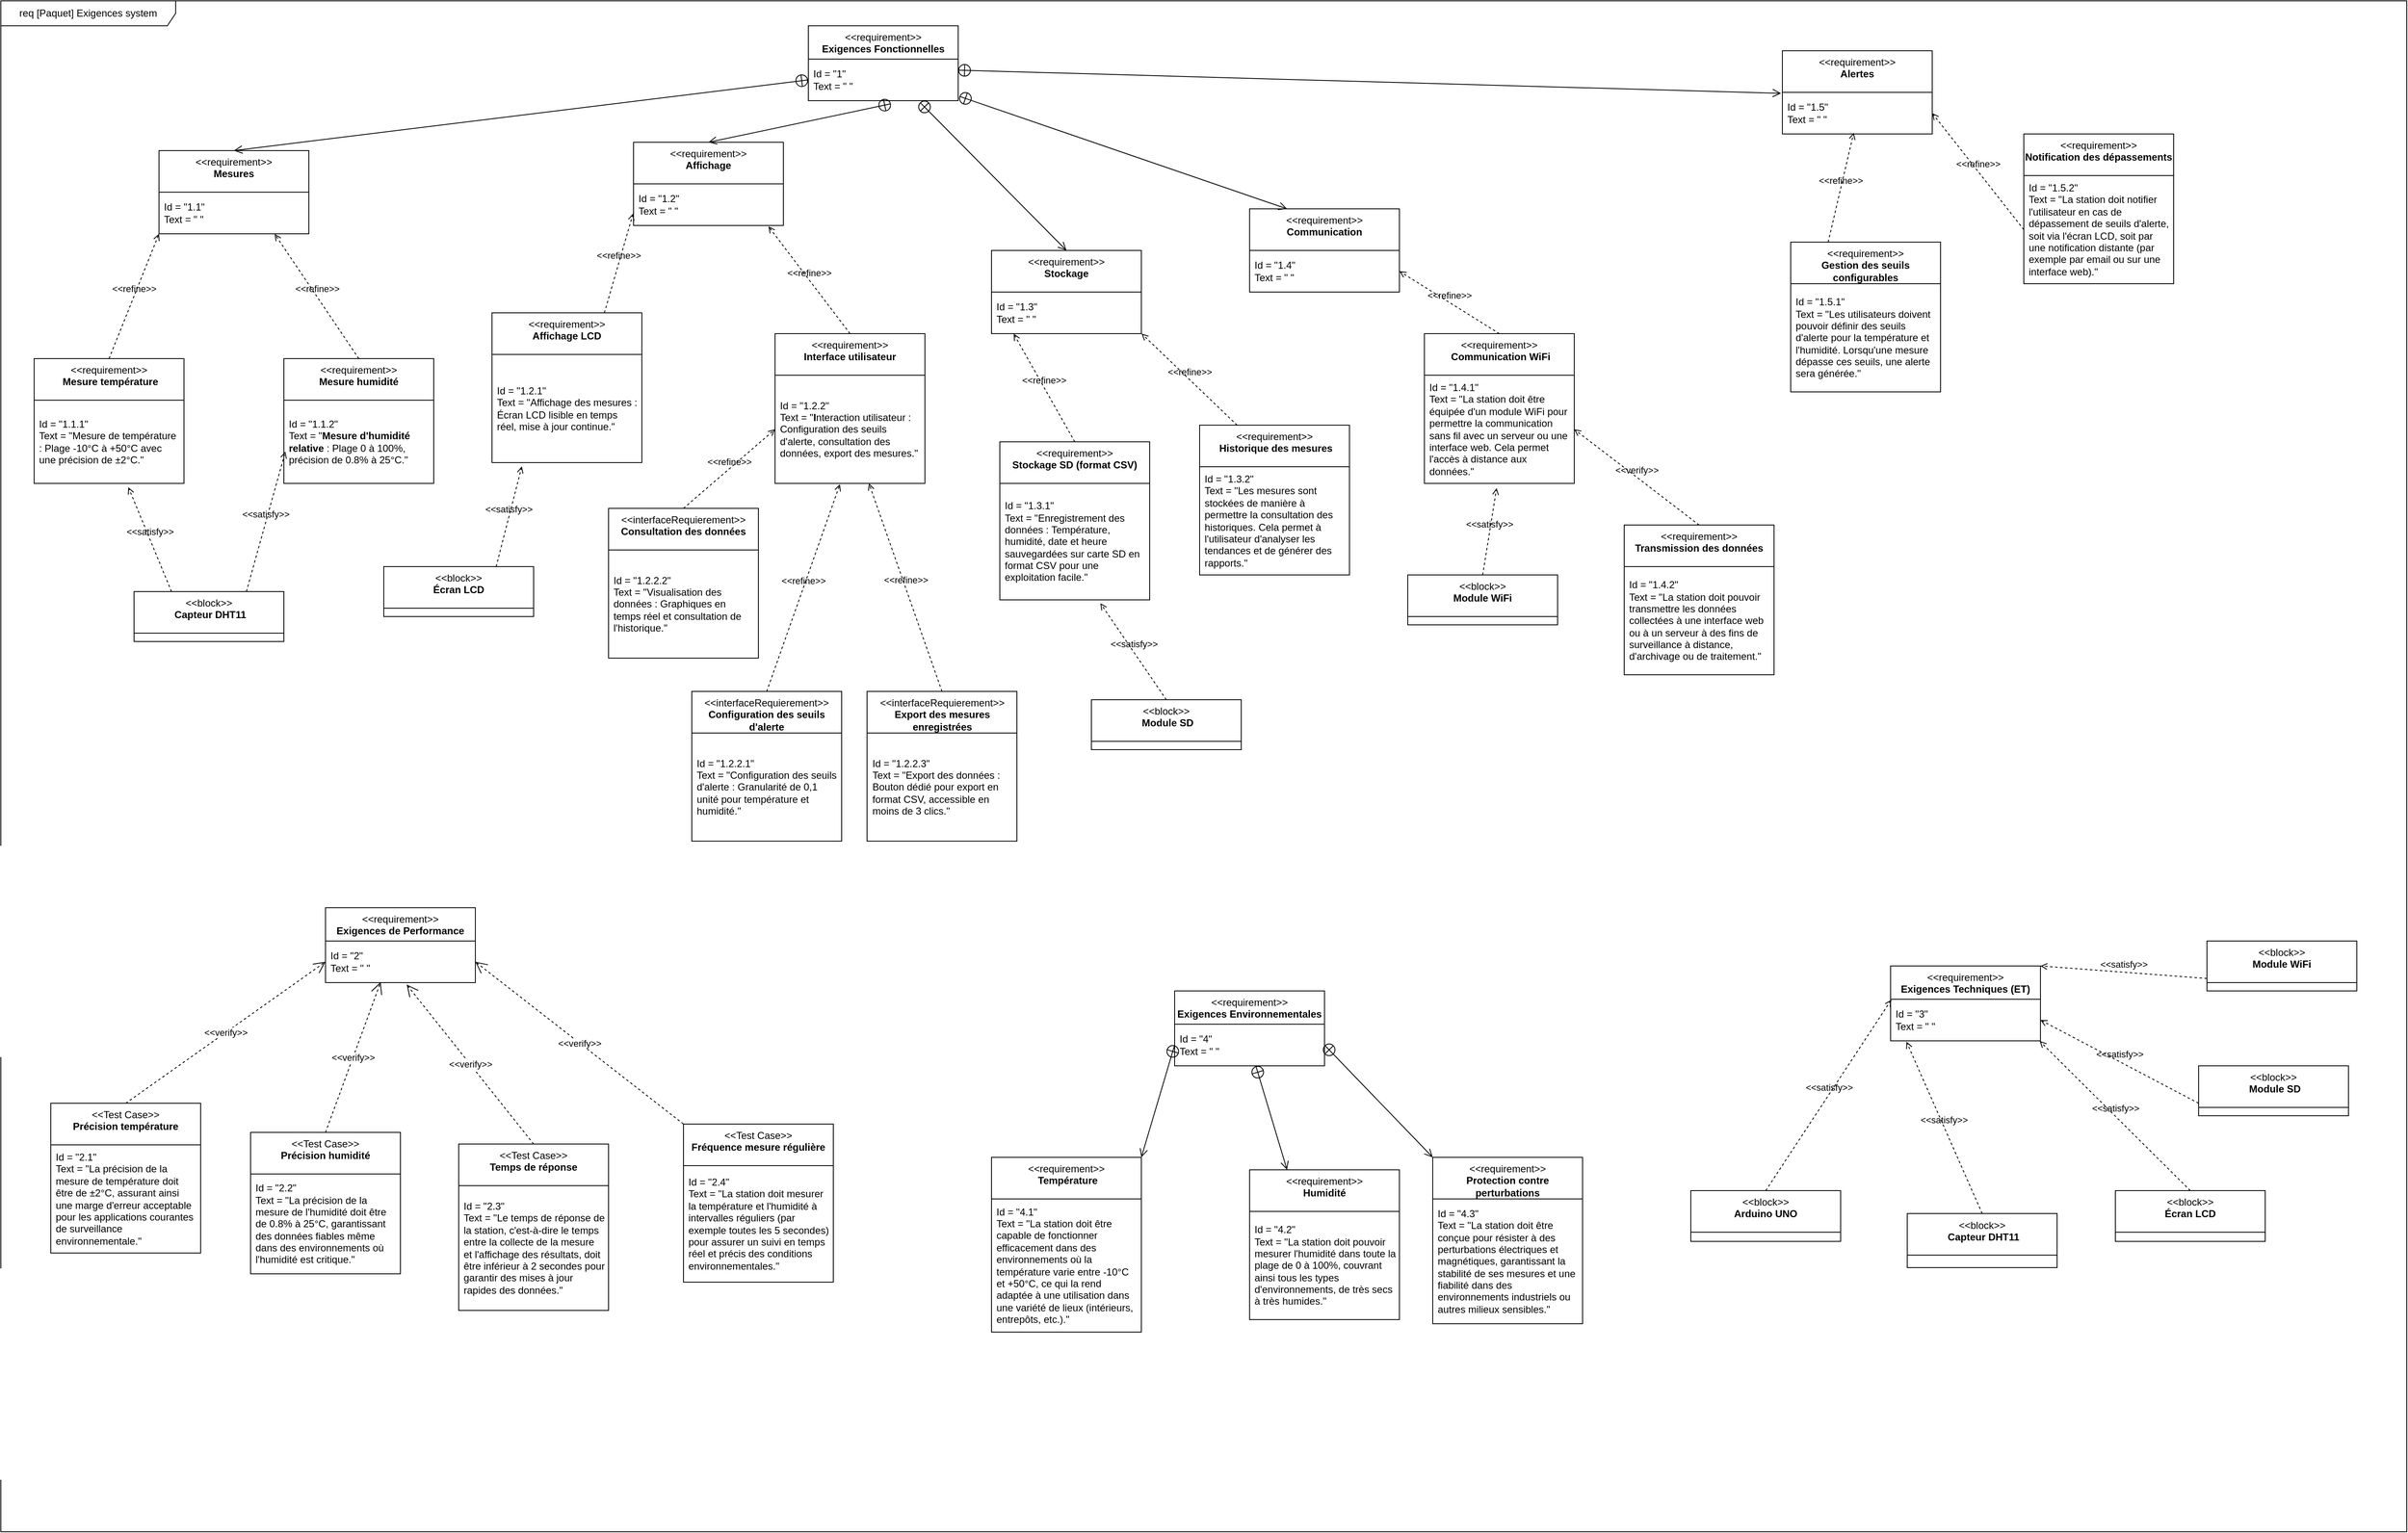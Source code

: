 <mxfile version="21.7.5" type="device">
  <diagram name="Page-1" id="mT3KLonHiAo77rmEHefQ">
    <mxGraphModel dx="3720" dy="1853" grid="1" gridSize="10" guides="1" tooltips="1" connect="1" arrows="1" fold="1" page="1" pageScale="1" pageWidth="827" pageHeight="1169" math="0" shadow="0">
      <root>
        <mxCell id="0" />
        <mxCell id="1" parent="0" />
        <mxCell id="RDQSzWo8FJggzqwJXyAk-1" value="req [Paquet] Exigences system" style="shape=umlFrame;whiteSpace=wrap;html=1;pointerEvents=0;recursiveResize=0;container=1;collapsible=0;width=210;height=30;" parent="1" vertex="1">
          <mxGeometry x="20" y="30" width="2890" height="1840" as="geometry" />
        </mxCell>
        <mxCell id="RDQSzWo8FJggzqwJXyAk-2" value="&amp;lt;&amp;lt;requirement&amp;gt;&amp;gt;&lt;br&gt;&lt;b&gt;Exigences Fonctionnelles&lt;/b&gt;" style="swimlane;fontStyle=0;align=center;verticalAlign=top;childLayout=stackLayout;horizontal=1;startSize=40;horizontalStack=0;resizeParent=1;resizeParentMax=0;resizeLast=0;collapsible=0;marginBottom=0;html=1;whiteSpace=wrap;" parent="RDQSzWo8FJggzqwJXyAk-1" vertex="1">
          <mxGeometry x="970" y="30" width="180" height="90" as="geometry" />
        </mxCell>
        <mxCell id="RDQSzWo8FJggzqwJXyAk-3" value="Id = &quot;1&quot;&lt;br&gt;Text = &quot; &quot;" style="text;html=1;strokeColor=none;fillColor=none;align=left;verticalAlign=middle;spacingLeft=4;spacingRight=4;overflow=hidden;rotatable=0;points=[[0,0.5],[1,0.5]];portConstraint=eastwest;whiteSpace=wrap;" parent="RDQSzWo8FJggzqwJXyAk-2" vertex="1">
          <mxGeometry y="40" width="180" height="50" as="geometry" />
        </mxCell>
        <mxCell id="RDQSzWo8FJggzqwJXyAk-4" value="&amp;lt;&amp;lt;requirement&amp;gt;&amp;gt;&lt;br&gt;&lt;strong&gt;&amp;nbsp;Mesure température&lt;/strong&gt;" style="swimlane;fontStyle=0;align=center;verticalAlign=top;childLayout=stackLayout;horizontal=1;startSize=50;horizontalStack=0;resizeParent=1;resizeParentMax=0;resizeLast=0;collapsible=0;marginBottom=0;html=1;whiteSpace=wrap;" parent="RDQSzWo8FJggzqwJXyAk-1" vertex="1">
          <mxGeometry x="40" y="430" width="180" height="150" as="geometry" />
        </mxCell>
        <mxCell id="RDQSzWo8FJggzqwJXyAk-5" value="Id = &quot;1.1.1&quot;&lt;br&gt;Text = &quot;Mesure de température : Plage -10°C à +50°C avec une précision de ±2°C.&quot;" style="text;html=1;strokeColor=none;fillColor=none;align=left;verticalAlign=middle;spacingLeft=4;spacingRight=4;overflow=hidden;rotatable=0;points=[[0,0.5],[1,0.5]];portConstraint=eastwest;whiteSpace=wrap;" parent="RDQSzWo8FJggzqwJXyAk-4" vertex="1">
          <mxGeometry y="50" width="180" height="100" as="geometry" />
        </mxCell>
        <mxCell id="RDQSzWo8FJggzqwJXyAk-12" value="&amp;lt;&amp;lt;requirement&amp;gt;&amp;gt;&lt;br&gt;&lt;b&gt;Mesure humidité&lt;/b&gt;" style="swimlane;fontStyle=0;align=center;verticalAlign=top;childLayout=stackLayout;horizontal=1;startSize=50;horizontalStack=0;resizeParent=1;resizeParentMax=0;resizeLast=0;collapsible=0;marginBottom=0;html=1;whiteSpace=wrap;" parent="RDQSzWo8FJggzqwJXyAk-1" vertex="1">
          <mxGeometry x="340" y="430" width="180" height="150" as="geometry" />
        </mxCell>
        <mxCell id="RDQSzWo8FJggzqwJXyAk-13" value="Id = &quot;1.1.2&quot;&lt;br&gt;Text = &quot;&lt;strong&gt;Mesure d&#39;humidité relative&lt;/strong&gt; : Plage 0 à 100%, précision de 0.8% à 25°C.&quot;" style="text;html=1;strokeColor=none;fillColor=none;align=left;verticalAlign=middle;spacingLeft=4;spacingRight=4;overflow=hidden;rotatable=0;points=[[0,0.5],[1,0.5]];portConstraint=eastwest;whiteSpace=wrap;" parent="RDQSzWo8FJggzqwJXyAk-12" vertex="1">
          <mxGeometry y="50" width="180" height="100" as="geometry" />
        </mxCell>
        <mxCell id="RDQSzWo8FJggzqwJXyAk-16" value="&amp;lt;&amp;lt;requirement&amp;gt;&amp;gt;&lt;br&gt;&lt;b&gt;Interface utilisateur&lt;/b&gt;" style="swimlane;fontStyle=0;align=center;verticalAlign=top;childLayout=stackLayout;horizontal=1;startSize=50;horizontalStack=0;resizeParent=1;resizeParentMax=0;resizeLast=0;collapsible=0;marginBottom=0;html=1;whiteSpace=wrap;" parent="RDQSzWo8FJggzqwJXyAk-1" vertex="1">
          <mxGeometry x="930" y="400" width="180" height="180" as="geometry" />
        </mxCell>
        <mxCell id="RDQSzWo8FJggzqwJXyAk-17" value="Id = &quot;1.2.2&quot;&lt;br&gt;Text = &quot;&lt;b&gt;I&lt;/b&gt;nteraction utilisateur : Configuration des seuils d&#39;alerte, consultation des données, export des mesures.&quot;" style="text;html=1;strokeColor=none;fillColor=none;align=left;verticalAlign=middle;spacingLeft=4;spacingRight=4;overflow=hidden;rotatable=0;points=[[0,0.5],[1,0.5]];portConstraint=eastwest;whiteSpace=wrap;" parent="RDQSzWo8FJggzqwJXyAk-16" vertex="1">
          <mxGeometry y="50" width="180" height="130" as="geometry" />
        </mxCell>
        <mxCell id="RDQSzWo8FJggzqwJXyAk-20" value="&amp;lt;&amp;lt;requirement&amp;gt;&amp;gt;&lt;br&gt;&lt;strong&gt;Mesures&lt;/strong&gt;" style="swimlane;fontStyle=0;align=center;verticalAlign=top;childLayout=stackLayout;horizontal=1;startSize=50;horizontalStack=0;resizeParent=1;resizeParentMax=0;resizeLast=0;collapsible=0;marginBottom=0;html=1;whiteSpace=wrap;" parent="RDQSzWo8FJggzqwJXyAk-1" vertex="1">
          <mxGeometry x="190" y="180" width="180" height="100" as="geometry" />
        </mxCell>
        <mxCell id="RDQSzWo8FJggzqwJXyAk-21" value="Id = &quot;1.1&quot;&lt;br&gt;Text = &quot; &quot;" style="text;html=1;strokeColor=none;fillColor=none;align=left;verticalAlign=middle;spacingLeft=4;spacingRight=4;overflow=hidden;rotatable=0;points=[[0,0.5],[1,0.5]];portConstraint=eastwest;whiteSpace=wrap;" parent="RDQSzWo8FJggzqwJXyAk-20" vertex="1">
          <mxGeometry y="50" width="180" height="50" as="geometry" />
        </mxCell>
        <mxCell id="RDQSzWo8FJggzqwJXyAk-22" value="" style="endArrow=open;startArrow=circlePlus;endFill=0;startFill=0;endSize=8;html=1;rounded=0;exitX=0;exitY=0.5;exitDx=0;exitDy=0;entryX=0.5;entryY=0;entryDx=0;entryDy=0;" parent="RDQSzWo8FJggzqwJXyAk-1" source="RDQSzWo8FJggzqwJXyAk-3" target="RDQSzWo8FJggzqwJXyAk-20" edge="1">
          <mxGeometry width="160" relative="1" as="geometry">
            <mxPoint x="570" y="380" as="sourcePoint" />
            <mxPoint x="730" y="380" as="targetPoint" />
          </mxGeometry>
        </mxCell>
        <mxCell id="RDQSzWo8FJggzqwJXyAk-25" value="&amp;lt;&amp;lt;requirement&amp;gt;&amp;gt;&lt;br&gt;&lt;strong&gt;Affichage&lt;/strong&gt;" style="swimlane;fontStyle=0;align=center;verticalAlign=top;childLayout=stackLayout;horizontal=1;startSize=50;horizontalStack=0;resizeParent=1;resizeParentMax=0;resizeLast=0;collapsible=0;marginBottom=0;html=1;whiteSpace=wrap;" parent="RDQSzWo8FJggzqwJXyAk-1" vertex="1">
          <mxGeometry x="760" y="170" width="180" height="100" as="geometry" />
        </mxCell>
        <mxCell id="RDQSzWo8FJggzqwJXyAk-26" value="Id = &quot;1.2&quot;&lt;br&gt;Text = &quot; &quot;&amp;nbsp;" style="text;html=1;strokeColor=none;fillColor=none;align=left;verticalAlign=middle;spacingLeft=4;spacingRight=4;overflow=hidden;rotatable=0;points=[[0,0.5],[1,0.5]];portConstraint=eastwest;whiteSpace=wrap;" parent="RDQSzWo8FJggzqwJXyAk-25" vertex="1">
          <mxGeometry y="50" width="180" height="50" as="geometry" />
        </mxCell>
        <mxCell id="RDQSzWo8FJggzqwJXyAk-28" value="" style="endArrow=open;startArrow=circlePlus;endFill=0;startFill=0;endSize=8;html=1;rounded=0;exitX=0.553;exitY=1.074;exitDx=0;exitDy=0;exitPerimeter=0;entryX=0.5;entryY=0;entryDx=0;entryDy=0;" parent="RDQSzWo8FJggzqwJXyAk-1" source="RDQSzWo8FJggzqwJXyAk-3" target="RDQSzWo8FJggzqwJXyAk-25" edge="1">
          <mxGeometry width="160" relative="1" as="geometry">
            <mxPoint x="570" y="380" as="sourcePoint" />
            <mxPoint x="730" y="380" as="targetPoint" />
          </mxGeometry>
        </mxCell>
        <mxCell id="RDQSzWo8FJggzqwJXyAk-31" value="&amp;lt;&amp;lt;requirement&amp;gt;&amp;gt;&lt;br&gt;&lt;strong&gt;Stockage&lt;/strong&gt;" style="swimlane;fontStyle=0;align=center;verticalAlign=top;childLayout=stackLayout;horizontal=1;startSize=50;horizontalStack=0;resizeParent=1;resizeParentMax=0;resizeLast=0;collapsible=0;marginBottom=0;html=1;whiteSpace=wrap;" parent="RDQSzWo8FJggzqwJXyAk-1" vertex="1">
          <mxGeometry x="1190" y="300" width="180" height="100" as="geometry" />
        </mxCell>
        <mxCell id="RDQSzWo8FJggzqwJXyAk-32" value="Id = &quot;1.3&quot;&lt;br&gt;Text = &quot; &quot;" style="text;html=1;strokeColor=none;fillColor=none;align=left;verticalAlign=middle;spacingLeft=4;spacingRight=4;overflow=hidden;rotatable=0;points=[[0,0.5],[1,0.5]];portConstraint=eastwest;whiteSpace=wrap;" parent="RDQSzWo8FJggzqwJXyAk-31" vertex="1">
          <mxGeometry y="50" width="180" height="50" as="geometry" />
        </mxCell>
        <mxCell id="RDQSzWo8FJggzqwJXyAk-33" value="&amp;lt;&amp;lt;requirement&amp;gt;&amp;gt;&lt;br&gt;&lt;b&gt;Communication&lt;/b&gt;" style="swimlane;fontStyle=0;align=center;verticalAlign=top;childLayout=stackLayout;horizontal=1;startSize=50;horizontalStack=0;resizeParent=1;resizeParentMax=0;resizeLast=0;collapsible=0;marginBottom=0;html=1;whiteSpace=wrap;" parent="RDQSzWo8FJggzqwJXyAk-1" vertex="1">
          <mxGeometry x="1500" y="250" width="180" height="100" as="geometry" />
        </mxCell>
        <mxCell id="RDQSzWo8FJggzqwJXyAk-34" value="Id = &quot;1.4&quot;&lt;br&gt;Text = &quot; &quot;" style="text;html=1;strokeColor=none;fillColor=none;align=left;verticalAlign=middle;spacingLeft=4;spacingRight=4;overflow=hidden;rotatable=0;points=[[0,0.5],[1,0.5]];portConstraint=eastwest;whiteSpace=wrap;" parent="RDQSzWo8FJggzqwJXyAk-33" vertex="1">
          <mxGeometry y="50" width="180" height="50" as="geometry" />
        </mxCell>
        <mxCell id="RDQSzWo8FJggzqwJXyAk-35" value="&amp;lt;&amp;lt;requirement&amp;gt;&amp;gt;&lt;br&gt;&lt;strong&gt;Alertes&lt;/strong&gt;" style="swimlane;fontStyle=0;align=center;verticalAlign=top;childLayout=stackLayout;horizontal=1;startSize=50;horizontalStack=0;resizeParent=1;resizeParentMax=0;resizeLast=0;collapsible=0;marginBottom=0;html=1;whiteSpace=wrap;" parent="RDQSzWo8FJggzqwJXyAk-1" vertex="1">
          <mxGeometry x="2140" y="60" width="180" height="100" as="geometry" />
        </mxCell>
        <mxCell id="RDQSzWo8FJggzqwJXyAk-36" value="Id = &quot;1.5&quot;&lt;br&gt;Text = &quot; &quot;" style="text;html=1;strokeColor=none;fillColor=none;align=left;verticalAlign=middle;spacingLeft=4;spacingRight=4;overflow=hidden;rotatable=0;points=[[0,0.5],[1,0.5]];portConstraint=eastwest;whiteSpace=wrap;" parent="RDQSzWo8FJggzqwJXyAk-35" vertex="1">
          <mxGeometry y="50" width="180" height="50" as="geometry" />
        </mxCell>
        <mxCell id="RDQSzWo8FJggzqwJXyAk-40" value="" style="endArrow=open;startArrow=circlePlus;endFill=0;startFill=0;endSize=8;html=1;rounded=0;exitX=0.744;exitY=1.037;exitDx=0;exitDy=0;exitPerimeter=0;entryX=0.5;entryY=0;entryDx=0;entryDy=0;" parent="RDQSzWo8FJggzqwJXyAk-1" source="RDQSzWo8FJggzqwJXyAk-3" target="RDQSzWo8FJggzqwJXyAk-31" edge="1">
          <mxGeometry width="160" relative="1" as="geometry">
            <mxPoint x="1080" y="134" as="sourcePoint" />
            <mxPoint x="800" y="250" as="targetPoint" />
          </mxGeometry>
        </mxCell>
        <mxCell id="RDQSzWo8FJggzqwJXyAk-41" value="" style="endArrow=open;startArrow=circlePlus;endFill=0;startFill=0;endSize=8;html=1;rounded=0;exitX=1.006;exitY=0.894;exitDx=0;exitDy=0;exitPerimeter=0;entryX=0.25;entryY=0;entryDx=0;entryDy=0;" parent="RDQSzWo8FJggzqwJXyAk-1" source="RDQSzWo8FJggzqwJXyAk-3" target="RDQSzWo8FJggzqwJXyAk-33" edge="1">
          <mxGeometry width="160" relative="1" as="geometry">
            <mxPoint x="1410" y="130" as="sourcePoint" />
            <mxPoint x="1130" y="246" as="targetPoint" />
          </mxGeometry>
        </mxCell>
        <mxCell id="RDQSzWo8FJggzqwJXyAk-42" value="" style="endArrow=open;startArrow=circlePlus;endFill=0;startFill=0;endSize=8;html=1;rounded=0;exitX=0.998;exitY=0.266;exitDx=0;exitDy=0;exitPerimeter=0;entryX=-0.009;entryY=0.023;entryDx=0;entryDy=0;entryPerimeter=0;" parent="RDQSzWo8FJggzqwJXyAk-1" source="RDQSzWo8FJggzqwJXyAk-3" target="RDQSzWo8FJggzqwJXyAk-36" edge="1">
          <mxGeometry width="160" relative="1" as="geometry">
            <mxPoint x="1100" y="154" as="sourcePoint" />
            <mxPoint x="820" y="270" as="targetPoint" />
          </mxGeometry>
        </mxCell>
        <mxCell id="RDQSzWo8FJggzqwJXyAk-44" value="&amp;lt;&amp;lt;requirement&amp;gt;&amp;gt;&lt;br&gt;&lt;b&gt;Stockage SD (format CSV)&lt;/b&gt;" style="swimlane;fontStyle=0;align=center;verticalAlign=top;childLayout=stackLayout;horizontal=1;startSize=50;horizontalStack=0;resizeParent=1;resizeParentMax=0;resizeLast=0;collapsible=0;marginBottom=0;html=1;whiteSpace=wrap;" parent="RDQSzWo8FJggzqwJXyAk-1" vertex="1">
          <mxGeometry x="1200" y="530" width="180" height="190" as="geometry" />
        </mxCell>
        <mxCell id="RDQSzWo8FJggzqwJXyAk-45" value="Id = &quot;1.3.1&quot;&lt;br&gt;Text = &quot;Enregistrement des données : Température, humidité, date et heure sauvegardées sur carte SD en format CSV pour une exploitation facile.&quot;" style="text;html=1;strokeColor=none;fillColor=none;align=left;verticalAlign=middle;spacingLeft=4;spacingRight=4;overflow=hidden;rotatable=0;points=[[0,0.5],[1,0.5]];portConstraint=eastwest;whiteSpace=wrap;" parent="RDQSzWo8FJggzqwJXyAk-44" vertex="1">
          <mxGeometry y="50" width="180" height="140" as="geometry" />
        </mxCell>
        <mxCell id="RDQSzWo8FJggzqwJXyAk-46" value="&amp;lt;&amp;lt;requirement&amp;gt;&amp;gt;&lt;br&gt;&lt;b&gt;&amp;nbsp;Historique des mesures&lt;/b&gt;" style="swimlane;fontStyle=0;align=center;verticalAlign=top;childLayout=stackLayout;horizontal=1;startSize=50;horizontalStack=0;resizeParent=1;resizeParentMax=0;resizeLast=0;collapsible=0;marginBottom=0;html=1;whiteSpace=wrap;" parent="RDQSzWo8FJggzqwJXyAk-1" vertex="1">
          <mxGeometry x="1440" y="510" width="180" height="180" as="geometry" />
        </mxCell>
        <mxCell id="RDQSzWo8FJggzqwJXyAk-47" value="Id = &quot;1.3.2&quot;&lt;br&gt;Text = &quot;Les mesures sont stockées de manière à permettre la consultation des historiques. Cela permet à l&#39;utilisateur d&#39;analyser les tendances et de générer des rapports.&quot;" style="text;html=1;strokeColor=none;fillColor=none;align=left;verticalAlign=middle;spacingLeft=4;spacingRight=4;overflow=hidden;rotatable=0;points=[[0,0.5],[1,0.5]];portConstraint=eastwest;whiteSpace=wrap;" parent="RDQSzWo8FJggzqwJXyAk-46" vertex="1">
          <mxGeometry y="50" width="180" height="130" as="geometry" />
        </mxCell>
        <mxCell id="RDQSzWo8FJggzqwJXyAk-48" value="&amp;lt;&amp;lt;requirement&amp;gt;&amp;gt;&lt;br&gt;&lt;b&gt;&amp;nbsp;Communication WiFi&lt;/b&gt;" style="swimlane;fontStyle=0;align=center;verticalAlign=top;childLayout=stackLayout;horizontal=1;startSize=50;horizontalStack=0;resizeParent=1;resizeParentMax=0;resizeLast=0;collapsible=0;marginBottom=0;html=1;whiteSpace=wrap;" parent="RDQSzWo8FJggzqwJXyAk-1" vertex="1">
          <mxGeometry x="1710" y="400" width="180" height="180" as="geometry" />
        </mxCell>
        <mxCell id="RDQSzWo8FJggzqwJXyAk-49" value="Id = &quot;1.4.1&quot;&lt;br&gt;Text = &quot;La station doit être équipée d&#39;un module WiFi pour permettre la communication sans fil avec un serveur ou une interface web. Cela permet l&#39;accès à distance aux données.&quot;" style="text;html=1;strokeColor=none;fillColor=none;align=left;verticalAlign=middle;spacingLeft=4;spacingRight=4;overflow=hidden;rotatable=0;points=[[0,0.5],[1,0.5]];portConstraint=eastwest;whiteSpace=wrap;" parent="RDQSzWo8FJggzqwJXyAk-48" vertex="1">
          <mxGeometry y="50" width="180" height="130" as="geometry" />
        </mxCell>
        <mxCell id="RDQSzWo8FJggzqwJXyAk-50" value="&amp;lt;&amp;lt;requirement&amp;gt;&amp;gt;&lt;br&gt;&lt;b&gt;Transmission des données&lt;/b&gt;" style="swimlane;fontStyle=0;align=center;verticalAlign=top;childLayout=stackLayout;horizontal=1;startSize=50;horizontalStack=0;resizeParent=1;resizeParentMax=0;resizeLast=0;collapsible=0;marginBottom=0;html=1;whiteSpace=wrap;" parent="RDQSzWo8FJggzqwJXyAk-1" vertex="1">
          <mxGeometry x="1950" y="630" width="180" height="180" as="geometry" />
        </mxCell>
        <mxCell id="RDQSzWo8FJggzqwJXyAk-51" value="Id = &quot;1.4.2&quot;&lt;br&gt;Text = &quot;La station doit pouvoir transmettre les données collectées à une interface web ou à un serveur à des fins de surveillance à distance, d&#39;archivage ou de traitement.&quot;" style="text;html=1;strokeColor=none;fillColor=none;align=left;verticalAlign=middle;spacingLeft=4;spacingRight=4;overflow=hidden;rotatable=0;points=[[0,0.5],[1,0.5]];portConstraint=eastwest;whiteSpace=wrap;" parent="RDQSzWo8FJggzqwJXyAk-50" vertex="1">
          <mxGeometry y="50" width="180" height="130" as="geometry" />
        </mxCell>
        <mxCell id="RDQSzWo8FJggzqwJXyAk-52" value="&amp;lt;&amp;lt;requirement&amp;gt;&amp;gt;&lt;br&gt;&lt;b&gt;Gestion des seuils configurables&lt;/b&gt;" style="swimlane;fontStyle=0;align=center;verticalAlign=top;childLayout=stackLayout;horizontal=1;startSize=50;horizontalStack=0;resizeParent=1;resizeParentMax=0;resizeLast=0;collapsible=0;marginBottom=0;html=1;whiteSpace=wrap;" parent="RDQSzWo8FJggzqwJXyAk-1" vertex="1">
          <mxGeometry x="2150" y="290" width="180" height="180" as="geometry" />
        </mxCell>
        <mxCell id="RDQSzWo8FJggzqwJXyAk-53" value="Id = &quot;1.5.1&quot;&lt;br&gt;Text = &quot;Les utilisateurs doivent pouvoir définir des seuils d&#39;alerte pour la température et l&#39;humidité. Lorsqu&#39;une mesure dépasse ces seuils, une alerte sera générée.&quot;" style="text;html=1;strokeColor=none;fillColor=none;align=left;verticalAlign=middle;spacingLeft=4;spacingRight=4;overflow=hidden;rotatable=0;points=[[0,0.5],[1,0.5]];portConstraint=eastwest;whiteSpace=wrap;" parent="RDQSzWo8FJggzqwJXyAk-52" vertex="1">
          <mxGeometry y="50" width="180" height="130" as="geometry" />
        </mxCell>
        <mxCell id="RDQSzWo8FJggzqwJXyAk-54" value="&amp;lt;&amp;lt;requirement&amp;gt;&amp;gt;&lt;br&gt;&lt;b&gt;Notification des dépassements&lt;/b&gt;" style="swimlane;fontStyle=0;align=center;verticalAlign=top;childLayout=stackLayout;horizontal=1;startSize=50;horizontalStack=0;resizeParent=1;resizeParentMax=0;resizeLast=0;collapsible=0;marginBottom=0;html=1;whiteSpace=wrap;" parent="RDQSzWo8FJggzqwJXyAk-1" vertex="1">
          <mxGeometry x="2430" y="160" width="180" height="180" as="geometry" />
        </mxCell>
        <mxCell id="RDQSzWo8FJggzqwJXyAk-55" value="Id = &quot;1.5.2&quot;&lt;br&gt;Text = &quot;La station doit notifier l&#39;utilisateur en cas de dépassement de seuils d&#39;alerte, soit via l&#39;écran LCD, soit par une notification distante (par exemple par email ou sur une interface web).&quot;" style="text;html=1;strokeColor=none;fillColor=none;align=left;verticalAlign=middle;spacingLeft=4;spacingRight=4;overflow=hidden;rotatable=0;points=[[0,0.5],[1,0.5]];portConstraint=eastwest;whiteSpace=wrap;" parent="RDQSzWo8FJggzqwJXyAk-54" vertex="1">
          <mxGeometry y="50" width="180" height="130" as="geometry" />
        </mxCell>
        <mxCell id="RDQSzWo8FJggzqwJXyAk-77" value="&amp;lt;&amp;lt;requirement&amp;gt;&amp;gt;&lt;br&gt;&lt;b&gt;Exigences Techniques (ET)&lt;/b&gt;" style="swimlane;fontStyle=0;align=center;verticalAlign=top;childLayout=stackLayout;horizontal=1;startSize=40;horizontalStack=0;resizeParent=1;resizeParentMax=0;resizeLast=0;collapsible=0;marginBottom=0;html=1;whiteSpace=wrap;" parent="RDQSzWo8FJggzqwJXyAk-1" vertex="1">
          <mxGeometry x="2270" y="1160" width="180" height="90" as="geometry" />
        </mxCell>
        <mxCell id="RDQSzWo8FJggzqwJXyAk-78" value="Id = &quot;3&quot;&lt;br&gt;Text = &quot; &quot;" style="text;html=1;strokeColor=none;fillColor=none;align=left;verticalAlign=middle;spacingLeft=4;spacingRight=4;overflow=hidden;rotatable=0;points=[[0,0.5],[1,0.5]];portConstraint=eastwest;whiteSpace=wrap;" parent="RDQSzWo8FJggzqwJXyAk-77" vertex="1">
          <mxGeometry y="40" width="180" height="50" as="geometry" />
        </mxCell>
        <mxCell id="RDQSzWo8FJggzqwJXyAk-79" value="&amp;lt;&amp;lt;block&amp;gt;&amp;gt;&lt;br&gt;&lt;strong&gt;Arduino UNO&lt;/strong&gt;" style="swimlane;fontStyle=0;align=center;verticalAlign=top;childLayout=stackLayout;horizontal=1;startSize=50;horizontalStack=0;resizeParent=1;resizeParentMax=0;resizeLast=0;collapsible=0;marginBottom=0;html=1;whiteSpace=wrap;" parent="RDQSzWo8FJggzqwJXyAk-1" vertex="1">
          <mxGeometry x="2030" y="1430" width="180" height="61" as="geometry" />
        </mxCell>
        <mxCell id="RDQSzWo8FJggzqwJXyAk-81" value="&amp;lt;&amp;lt;block&amp;gt;&amp;gt;&lt;br&gt;&lt;b&gt;&amp;nbsp;Capteur DHT11&lt;/b&gt;" style="swimlane;fontStyle=0;align=center;verticalAlign=top;childLayout=stackLayout;horizontal=1;startSize=50;horizontalStack=0;resizeParent=1;resizeParentMax=0;resizeLast=0;collapsible=0;marginBottom=0;html=1;whiteSpace=wrap;" parent="RDQSzWo8FJggzqwJXyAk-1" vertex="1">
          <mxGeometry x="2290" y="1457.5" width="180" height="65" as="geometry" />
        </mxCell>
        <mxCell id="RDQSzWo8FJggzqwJXyAk-83" value="&amp;lt;&amp;lt;block&amp;gt;&amp;gt;&lt;br&gt;&lt;strong&gt;Écran LCD&lt;/strong&gt;" style="swimlane;fontStyle=0;align=center;verticalAlign=top;childLayout=stackLayout;horizontal=1;startSize=50;horizontalStack=0;resizeParent=1;resizeParentMax=0;resizeLast=0;collapsible=0;marginBottom=0;html=1;whiteSpace=wrap;" parent="RDQSzWo8FJggzqwJXyAk-1" vertex="1">
          <mxGeometry x="2540" y="1430" width="180" height="61" as="geometry" />
        </mxCell>
        <mxCell id="RDQSzWo8FJggzqwJXyAk-85" value="&amp;lt;&amp;lt;block&amp;gt;&amp;gt;&lt;br&gt;&lt;strong&gt;&amp;nbsp;Module SD&lt;/strong&gt;" style="swimlane;fontStyle=0;align=center;verticalAlign=top;childLayout=stackLayout;horizontal=1;startSize=50;horizontalStack=0;resizeParent=1;resizeParentMax=0;resizeLast=0;collapsible=0;marginBottom=0;html=1;whiteSpace=wrap;" parent="RDQSzWo8FJggzqwJXyAk-1" vertex="1">
          <mxGeometry x="2640" y="1280" width="180" height="60" as="geometry" />
        </mxCell>
        <mxCell id="RDQSzWo8FJggzqwJXyAk-104" value="&amp;lt;&amp;lt;block&amp;gt;&amp;gt;&lt;br&gt;&lt;strong&gt;Module WiFi&lt;/strong&gt;" style="swimlane;fontStyle=0;align=center;verticalAlign=top;childLayout=stackLayout;horizontal=1;startSize=50;horizontalStack=0;resizeParent=1;resizeParentMax=0;resizeLast=0;collapsible=0;marginBottom=0;html=1;whiteSpace=wrap;" parent="RDQSzWo8FJggzqwJXyAk-1" vertex="1">
          <mxGeometry x="2650" y="1130" width="180" height="60" as="geometry" />
        </mxCell>
        <mxCell id="u-cOXvga4k2IvlTGFktI-2" value="&amp;lt;&amp;lt;satisfy&amp;gt;&amp;gt;" style="html=1;verticalAlign=bottom;labelBackgroundColor=none;endArrow=open;endFill=0;dashed=1;rounded=0;exitX=0.5;exitY=0;exitDx=0;exitDy=0;entryX=0.995;entryY=1.005;entryDx=0;entryDy=0;entryPerimeter=0;" parent="RDQSzWo8FJggzqwJXyAk-1" source="RDQSzWo8FJggzqwJXyAk-83" target="RDQSzWo8FJggzqwJXyAk-78" edge="1">
          <mxGeometry width="160" relative="1" as="geometry">
            <mxPoint x="2460" y="1470" as="sourcePoint" />
            <mxPoint x="2070" y="1415" as="targetPoint" />
          </mxGeometry>
        </mxCell>
        <mxCell id="u-cOXvga4k2IvlTGFktI-3" value="&amp;lt;&amp;lt;satisfy&amp;gt;&amp;gt;" style="html=1;verticalAlign=bottom;labelBackgroundColor=none;endArrow=open;endFill=0;dashed=1;rounded=0;entryX=1;entryY=0.5;entryDx=0;entryDy=0;exitX=0;exitY=0.75;exitDx=0;exitDy=0;" parent="RDQSzWo8FJggzqwJXyAk-1" source="RDQSzWo8FJggzqwJXyAk-85" target="RDQSzWo8FJggzqwJXyAk-78" edge="1">
          <mxGeometry width="160" relative="1" as="geometry">
            <mxPoint x="2640" y="1368" as="sourcePoint" />
            <mxPoint x="2360" y="1360" as="targetPoint" />
          </mxGeometry>
        </mxCell>
        <mxCell id="u-cOXvga4k2IvlTGFktI-4" value="&amp;lt;&amp;lt;satisfy&amp;gt;&amp;gt;" style="html=1;verticalAlign=bottom;labelBackgroundColor=none;endArrow=open;endFill=0;dashed=1;rounded=0;exitX=0;exitY=0.75;exitDx=0;exitDy=0;entryX=1;entryY=0;entryDx=0;entryDy=0;" parent="RDQSzWo8FJggzqwJXyAk-1" source="RDQSzWo8FJggzqwJXyAk-104" target="RDQSzWo8FJggzqwJXyAk-77" edge="1">
          <mxGeometry width="160" relative="1" as="geometry">
            <mxPoint x="2650" y="1155" as="sourcePoint" />
            <mxPoint x="2409" y="1295" as="targetPoint" />
          </mxGeometry>
        </mxCell>
        <mxCell id="u-cOXvga4k2IvlTGFktI-5" value="&amp;lt;&amp;lt;satisfy&amp;gt;&amp;gt;" style="html=1;verticalAlign=bottom;labelBackgroundColor=none;endArrow=open;endFill=0;dashed=1;rounded=0;exitX=0.5;exitY=0;exitDx=0;exitDy=0;entryX=0.106;entryY=1.021;entryDx=0;entryDy=0;entryPerimeter=0;" parent="RDQSzWo8FJggzqwJXyAk-1" source="RDQSzWo8FJggzqwJXyAk-81" target="RDQSzWo8FJggzqwJXyAk-78" edge="1">
          <mxGeometry width="160" relative="1" as="geometry">
            <mxPoint x="2240" y="1440" as="sourcePoint" />
            <mxPoint x="2139" y="1380" as="targetPoint" />
          </mxGeometry>
        </mxCell>
        <mxCell id="u-cOXvga4k2IvlTGFktI-6" value="&amp;lt;&amp;lt;satisfy&amp;gt;&amp;gt;" style="html=1;verticalAlign=bottom;labelBackgroundColor=none;endArrow=open;endFill=0;dashed=1;rounded=0;exitX=0.5;exitY=0;exitDx=0;exitDy=0;entryX=0.005;entryY=0.012;entryDx=0;entryDy=0;entryPerimeter=0;" parent="RDQSzWo8FJggzqwJXyAk-1" source="RDQSzWo8FJggzqwJXyAk-79" target="RDQSzWo8FJggzqwJXyAk-78" edge="1">
          <mxGeometry width="160" relative="1" as="geometry">
            <mxPoint x="2130" y="1509" as="sourcePoint" />
            <mxPoint x="1859" y="1320" as="targetPoint" />
          </mxGeometry>
        </mxCell>
        <mxCell id="u-cOXvga4k2IvlTGFktI-9" value="&amp;lt;&amp;lt;refine&amp;gt;&amp;gt;" style="html=1;verticalAlign=bottom;labelBackgroundColor=none;endArrow=open;endFill=0;dashed=1;rounded=0;exitX=0.5;exitY=0;exitDx=0;exitDy=0;entryX=0.9;entryY=1.02;entryDx=0;entryDy=0;entryPerimeter=0;" parent="RDQSzWo8FJggzqwJXyAk-1" source="RDQSzWo8FJggzqwJXyAk-16" target="RDQSzWo8FJggzqwJXyAk-26" edge="1">
          <mxGeometry x="-0.004" width="160" relative="1" as="geometry">
            <mxPoint x="830" y="380" as="sourcePoint" />
            <mxPoint x="851" y="300" as="targetPoint" />
            <mxPoint as="offset" />
          </mxGeometry>
        </mxCell>
        <mxCell id="u-cOXvga4k2IvlTGFktI-10" value="&amp;lt;&amp;lt;refine&amp;gt;&amp;gt;" style="html=1;verticalAlign=bottom;labelBackgroundColor=none;endArrow=open;endFill=0;dashed=1;rounded=0;exitX=0.5;exitY=0;exitDx=0;exitDy=0;entryX=0.772;entryY=1.005;entryDx=0;entryDy=0;entryPerimeter=0;" parent="RDQSzWo8FJggzqwJXyAk-1" source="RDQSzWo8FJggzqwJXyAk-12" target="RDQSzWo8FJggzqwJXyAk-21" edge="1">
          <mxGeometry x="-0.004" width="160" relative="1" as="geometry">
            <mxPoint x="330" y="450" as="sourcePoint" />
            <mxPoint x="351" y="370" as="targetPoint" />
            <mxPoint as="offset" />
          </mxGeometry>
        </mxCell>
        <mxCell id="u-cOXvga4k2IvlTGFktI-12" value="&amp;lt;&amp;lt;refine&amp;gt;&amp;gt;" style="html=1;verticalAlign=bottom;labelBackgroundColor=none;endArrow=open;endFill=0;dashed=1;rounded=0;exitX=0.5;exitY=0;exitDx=0;exitDy=0;entryX=0;entryY=1;entryDx=0;entryDy=0;" parent="RDQSzWo8FJggzqwJXyAk-1" source="RDQSzWo8FJggzqwJXyAk-4" target="RDQSzWo8FJggzqwJXyAk-20" edge="1">
          <mxGeometry x="-0.004" width="160" relative="1" as="geometry">
            <mxPoint x="270" y="420" as="sourcePoint" />
            <mxPoint x="249" y="280" as="targetPoint" />
            <mxPoint as="offset" />
          </mxGeometry>
        </mxCell>
        <mxCell id="u-cOXvga4k2IvlTGFktI-13" value="&amp;lt;&amp;lt;refine&amp;gt;&amp;gt;" style="html=1;verticalAlign=bottom;labelBackgroundColor=none;endArrow=open;endFill=0;dashed=1;rounded=0;exitX=0.5;exitY=0;exitDx=0;exitDy=0;entryX=0.148;entryY=1.002;entryDx=0;entryDy=0;entryPerimeter=0;" parent="RDQSzWo8FJggzqwJXyAk-1" source="RDQSzWo8FJggzqwJXyAk-44" target="RDQSzWo8FJggzqwJXyAk-32" edge="1">
          <mxGeometry x="-0.004" width="160" relative="1" as="geometry">
            <mxPoint x="1210" y="480" as="sourcePoint" />
            <mxPoint x="1189" y="340" as="targetPoint" />
            <mxPoint as="offset" />
          </mxGeometry>
        </mxCell>
        <mxCell id="u-cOXvga4k2IvlTGFktI-14" value="&amp;lt;&amp;lt;refine&amp;gt;&amp;gt;" style="html=1;verticalAlign=bottom;labelBackgroundColor=none;endArrow=open;endFill=0;dashed=1;rounded=0;exitX=0.25;exitY=0;exitDx=0;exitDy=0;entryX=1.002;entryY=1;entryDx=0;entryDy=0;entryPerimeter=0;" parent="RDQSzWo8FJggzqwJXyAk-1" source="RDQSzWo8FJggzqwJXyAk-46" target="RDQSzWo8FJggzqwJXyAk-32" edge="1">
          <mxGeometry x="-0.004" width="160" relative="1" as="geometry">
            <mxPoint x="1360" y="450" as="sourcePoint" />
            <mxPoint x="1339" y="310" as="targetPoint" />
            <mxPoint as="offset" />
          </mxGeometry>
        </mxCell>
        <mxCell id="u-cOXvga4k2IvlTGFktI-15" value="&amp;lt;&amp;lt;refine&amp;gt;&amp;gt;" style="html=1;verticalAlign=bottom;labelBackgroundColor=none;endArrow=open;endFill=0;dashed=1;rounded=0;exitX=0.5;exitY=0;exitDx=0;exitDy=0;entryX=1;entryY=0.5;entryDx=0;entryDy=0;" parent="RDQSzWo8FJggzqwJXyAk-1" source="RDQSzWo8FJggzqwJXyAk-48" target="RDQSzWo8FJggzqwJXyAk-34" edge="1">
          <mxGeometry x="-0.004" width="160" relative="1" as="geometry">
            <mxPoint x="1640" y="450" as="sourcePoint" />
            <mxPoint x="1619" y="310" as="targetPoint" />
            <mxPoint as="offset" />
          </mxGeometry>
        </mxCell>
        <mxCell id="u-cOXvga4k2IvlTGFktI-17" value="&amp;lt;&amp;lt;refine&amp;gt;&amp;gt;" style="html=1;verticalAlign=bottom;labelBackgroundColor=none;endArrow=open;endFill=0;dashed=1;rounded=0;exitX=0;exitY=0.5;exitDx=0;exitDy=0;entryX=1;entryY=0.5;entryDx=0;entryDy=0;" parent="RDQSzWo8FJggzqwJXyAk-1" source="RDQSzWo8FJggzqwJXyAk-55" target="RDQSzWo8FJggzqwJXyAk-36" edge="1">
          <mxGeometry x="-0.004" width="160" relative="1" as="geometry">
            <mxPoint x="2130" y="290" as="sourcePoint" />
            <mxPoint x="2109" y="150" as="targetPoint" />
            <mxPoint as="offset" />
          </mxGeometry>
        </mxCell>
        <mxCell id="u-cOXvga4k2IvlTGFktI-18" value="&amp;lt;&amp;lt;refine&amp;gt;&amp;gt;" style="html=1;verticalAlign=bottom;labelBackgroundColor=none;endArrow=open;endFill=0;dashed=1;rounded=0;exitX=0.25;exitY=0;exitDx=0;exitDy=0;entryX=0.476;entryY=0.97;entryDx=0;entryDy=0;entryPerimeter=0;" parent="RDQSzWo8FJggzqwJXyAk-1" source="RDQSzWo8FJggzqwJXyAk-52" target="RDQSzWo8FJggzqwJXyAk-36" edge="1">
          <mxGeometry x="-0.004" width="160" relative="1" as="geometry">
            <mxPoint x="2100" y="400" as="sourcePoint" />
            <mxPoint x="2079" y="260" as="targetPoint" />
            <mxPoint as="offset" />
          </mxGeometry>
        </mxCell>
        <mxCell id="u-cOXvga4k2IvlTGFktI-21" value="&amp;lt;&amp;lt;interfaceRequierement&amp;gt;&amp;gt;&lt;br&gt;&lt;strong&gt;Configuration des seuils d&#39;alerte&lt;/strong&gt;" style="swimlane;fontStyle=0;align=center;verticalAlign=top;childLayout=stackLayout;horizontal=1;startSize=50;horizontalStack=0;resizeParent=1;resizeParentMax=0;resizeLast=0;collapsible=0;marginBottom=0;html=1;whiteSpace=wrap;" parent="RDQSzWo8FJggzqwJXyAk-1" vertex="1">
          <mxGeometry x="830" y="830" width="180" height="180" as="geometry" />
        </mxCell>
        <mxCell id="u-cOXvga4k2IvlTGFktI-22" value="Id = &quot;1.2.2.1&quot;&lt;br&gt;Text = &quot;Configuration des seuils d&#39;alerte : Granularité de 0,1 unité pour température et humidité.&quot;" style="text;html=1;strokeColor=none;fillColor=none;align=left;verticalAlign=middle;spacingLeft=4;spacingRight=4;overflow=hidden;rotatable=0;points=[[0,0.5],[1,0.5]];portConstraint=eastwest;whiteSpace=wrap;" parent="u-cOXvga4k2IvlTGFktI-21" vertex="1">
          <mxGeometry y="50" width="180" height="130" as="geometry" />
        </mxCell>
        <mxCell id="u-cOXvga4k2IvlTGFktI-24" value="&amp;lt;&amp;lt;refine&amp;gt;&amp;gt;" style="html=1;verticalAlign=bottom;labelBackgroundColor=none;endArrow=open;endFill=0;dashed=1;rounded=0;exitX=0.5;exitY=0;exitDx=0;exitDy=0;entryX=0.433;entryY=1.008;entryDx=0;entryDy=0;entryPerimeter=0;" parent="RDQSzWo8FJggzqwJXyAk-1" source="u-cOXvga4k2IvlTGFktI-21" target="RDQSzWo8FJggzqwJXyAk-17" edge="1">
          <mxGeometry x="-0.004" width="160" relative="1" as="geometry">
            <mxPoint x="670" y="640" as="sourcePoint" />
            <mxPoint x="660" y="560" as="targetPoint" />
            <mxPoint as="offset" />
          </mxGeometry>
        </mxCell>
        <mxCell id="u-cOXvga4k2IvlTGFktI-27" value="&amp;lt;&amp;lt;refine&amp;gt;&amp;gt;" style="html=1;verticalAlign=bottom;labelBackgroundColor=none;endArrow=open;endFill=0;dashed=1;rounded=0;exitX=0.5;exitY=0;exitDx=0;exitDy=0;entryX=0;entryY=0.5;entryDx=0;entryDy=0;" parent="RDQSzWo8FJggzqwJXyAk-1" source="u-cOXvga4k2IvlTGFktI-25" target="RDQSzWo8FJggzqwJXyAk-17" edge="1">
          <mxGeometry x="-0.004" width="160" relative="1" as="geometry">
            <mxPoint x="680.0" y="706.49" as="sourcePoint" />
            <mxPoint x="716.16" y="560" as="targetPoint" />
            <mxPoint as="offset" />
          </mxGeometry>
        </mxCell>
        <mxCell id="u-cOXvga4k2IvlTGFktI-25" value="&amp;lt;&amp;lt;interfaceRequierement&amp;gt;&amp;gt;&lt;br&gt;&lt;strong&gt;Consultation des données&lt;/strong&gt;" style="swimlane;fontStyle=0;align=center;verticalAlign=top;childLayout=stackLayout;horizontal=1;startSize=50;horizontalStack=0;resizeParent=1;resizeParentMax=0;resizeLast=0;collapsible=0;marginBottom=0;html=1;whiteSpace=wrap;" parent="RDQSzWo8FJggzqwJXyAk-1" vertex="1">
          <mxGeometry x="730" y="610" width="180" height="180" as="geometry" />
        </mxCell>
        <mxCell id="u-cOXvga4k2IvlTGFktI-26" value="Id = &quot;1.2.2.2&quot;&lt;br&gt;Text = &quot;Visualisation des données : Graphiques en temps réel et consultation de l&#39;historique.&quot;" style="text;html=1;strokeColor=none;fillColor=none;align=left;verticalAlign=middle;spacingLeft=4;spacingRight=4;overflow=hidden;rotatable=0;points=[[0,0.5],[1,0.5]];portConstraint=eastwest;whiteSpace=wrap;" parent="u-cOXvga4k2IvlTGFktI-25" vertex="1">
          <mxGeometry y="50" width="180" height="130" as="geometry" />
        </mxCell>
        <mxCell id="u-cOXvga4k2IvlTGFktI-28" value="&amp;lt;&amp;lt;interfaceRequierement&amp;gt;&amp;gt;&lt;br&gt;&lt;strong&gt;Export des mesures enregistrées&lt;/strong&gt;" style="swimlane;fontStyle=0;align=center;verticalAlign=top;childLayout=stackLayout;horizontal=1;startSize=50;horizontalStack=0;resizeParent=1;resizeParentMax=0;resizeLast=0;collapsible=0;marginBottom=0;html=1;whiteSpace=wrap;" parent="RDQSzWo8FJggzqwJXyAk-1" vertex="1">
          <mxGeometry x="1040.5" y="830" width="180" height="180" as="geometry" />
        </mxCell>
        <mxCell id="u-cOXvga4k2IvlTGFktI-29" value="Id = &quot;1.2.2.3&quot;&lt;br&gt;Text = &quot;Export des données : Bouton dédié pour export en format CSV, accessible en moins de 3 clics.&quot;" style="text;html=1;strokeColor=none;fillColor=none;align=left;verticalAlign=middle;spacingLeft=4;spacingRight=4;overflow=hidden;rotatable=0;points=[[0,0.5],[1,0.5]];portConstraint=eastwest;whiteSpace=wrap;" parent="u-cOXvga4k2IvlTGFktI-28" vertex="1">
          <mxGeometry y="50" width="180" height="130" as="geometry" />
        </mxCell>
        <mxCell id="u-cOXvga4k2IvlTGFktI-30" value="&amp;lt;&amp;lt;refine&amp;gt;&amp;gt;" style="html=1;verticalAlign=bottom;labelBackgroundColor=none;endArrow=open;endFill=0;dashed=1;rounded=0;exitX=0.5;exitY=0;exitDx=0;exitDy=0;" parent="RDQSzWo8FJggzqwJXyAk-1" source="u-cOXvga4k2IvlTGFktI-28" target="RDQSzWo8FJggzqwJXyAk-17" edge="1">
          <mxGeometry x="-0.004" width="160" relative="1" as="geometry">
            <mxPoint x="960" y="590" as="sourcePoint" />
            <mxPoint x="881" y="500" as="targetPoint" />
            <mxPoint as="offset" />
          </mxGeometry>
        </mxCell>
        <mxCell id="u-cOXvga4k2IvlTGFktI-31" value="&amp;lt;&amp;lt;block&amp;gt;&amp;gt;&lt;br&gt;&lt;strong&gt;&amp;nbsp;Module SD&lt;/strong&gt;" style="swimlane;fontStyle=0;align=center;verticalAlign=top;childLayout=stackLayout;horizontal=1;startSize=50;horizontalStack=0;resizeParent=1;resizeParentMax=0;resizeLast=0;collapsible=0;marginBottom=0;html=1;whiteSpace=wrap;" parent="RDQSzWo8FJggzqwJXyAk-1" vertex="1">
          <mxGeometry x="1310" y="840" width="180" height="60" as="geometry" />
        </mxCell>
        <mxCell id="u-cOXvga4k2IvlTGFktI-33" value="&amp;lt;&amp;lt;satisfy&amp;gt;&amp;gt;" style="html=1;verticalAlign=bottom;labelBackgroundColor=none;endArrow=open;endFill=0;dashed=1;rounded=0;exitX=0.5;exitY=0;exitDx=0;exitDy=0;entryX=0.671;entryY=1.029;entryDx=0;entryDy=0;entryPerimeter=0;" parent="RDQSzWo8FJggzqwJXyAk-1" source="u-cOXvga4k2IvlTGFktI-31" target="RDQSzWo8FJggzqwJXyAk-45" edge="1">
          <mxGeometry width="160" relative="1" as="geometry">
            <mxPoint x="1321" y="804" as="sourcePoint" />
            <mxPoint x="1320" y="530" as="targetPoint" />
          </mxGeometry>
        </mxCell>
        <mxCell id="u-cOXvga4k2IvlTGFktI-34" value="&amp;lt;&amp;lt;block&amp;gt;&amp;gt;&lt;br&gt;&lt;strong&gt;Module WiFi&lt;/strong&gt;" style="swimlane;fontStyle=0;align=center;verticalAlign=top;childLayout=stackLayout;horizontal=1;startSize=50;horizontalStack=0;resizeParent=1;resizeParentMax=0;resizeLast=0;collapsible=0;marginBottom=0;html=1;whiteSpace=wrap;" parent="RDQSzWo8FJggzqwJXyAk-1" vertex="1">
          <mxGeometry x="1690" y="690" width="180" height="60" as="geometry" />
        </mxCell>
        <mxCell id="u-cOXvga4k2IvlTGFktI-36" value="&amp;lt;&amp;lt;satisfy&amp;gt;&amp;gt;" style="html=1;verticalAlign=bottom;labelBackgroundColor=none;endArrow=open;endFill=0;dashed=1;rounded=0;exitX=0.5;exitY=0;exitDx=0;exitDy=0;entryX=0.482;entryY=1.043;entryDx=0;entryDy=0;entryPerimeter=0;" parent="RDQSzWo8FJggzqwJXyAk-1" source="u-cOXvga4k2IvlTGFktI-34" target="RDQSzWo8FJggzqwJXyAk-49" edge="1">
          <mxGeometry width="160" relative="1" as="geometry">
            <mxPoint x="1860" y="710" as="sourcePoint" />
            <mxPoint x="1660" y="715" as="targetPoint" />
          </mxGeometry>
        </mxCell>
        <mxCell id="u-cOXvga4k2IvlTGFktI-37" value="&amp;lt;&amp;lt;verify&amp;gt;&amp;gt;" style="html=1;verticalAlign=bottom;labelBackgroundColor=none;endArrow=open;endFill=0;dashed=1;rounded=0;exitX=0.5;exitY=0;exitDx=0;exitDy=0;entryX=1;entryY=0.5;entryDx=0;entryDy=0;" parent="RDQSzWo8FJggzqwJXyAk-1" source="RDQSzWo8FJggzqwJXyAk-50" target="RDQSzWo8FJggzqwJXyAk-49" edge="1">
          <mxGeometry width="160" relative="1" as="geometry">
            <mxPoint x="2030" y="630" as="sourcePoint" />
            <mxPoint x="2103" y="576" as="targetPoint" />
          </mxGeometry>
        </mxCell>
        <mxCell id="u-cOXvga4k2IvlTGFktI-38" value="&amp;lt;&amp;lt;block&amp;gt;&amp;gt;&lt;br&gt;&lt;b&gt;&amp;nbsp;Capteur DHT11&lt;/b&gt;" style="swimlane;fontStyle=0;align=center;verticalAlign=top;childLayout=stackLayout;horizontal=1;startSize=50;horizontalStack=0;resizeParent=1;resizeParentMax=0;resizeLast=0;collapsible=0;marginBottom=0;html=1;whiteSpace=wrap;" parent="RDQSzWo8FJggzqwJXyAk-1" vertex="1">
          <mxGeometry x="160" y="710" width="180" height="60" as="geometry" />
        </mxCell>
        <mxCell id="u-cOXvga4k2IvlTGFktI-40" value="&amp;lt;&amp;lt;satisfy&amp;gt;&amp;gt;" style="html=1;verticalAlign=bottom;labelBackgroundColor=none;endArrow=open;endFill=0;dashed=1;rounded=0;exitX=0.25;exitY=0;exitDx=0;exitDy=0;entryX=0.629;entryY=1.046;entryDx=0;entryDy=0;entryPerimeter=0;" parent="RDQSzWo8FJggzqwJXyAk-1" source="u-cOXvga4k2IvlTGFktI-38" target="RDQSzWo8FJggzqwJXyAk-5" edge="1">
          <mxGeometry width="160" relative="1" as="geometry">
            <mxPoint x="170" y="710" as="sourcePoint" />
            <mxPoint x="152" y="604" as="targetPoint" />
          </mxGeometry>
        </mxCell>
        <mxCell id="u-cOXvga4k2IvlTGFktI-41" value="&amp;lt;&amp;lt;satisfy&amp;gt;&amp;gt;" style="html=1;verticalAlign=bottom;labelBackgroundColor=none;endArrow=open;endFill=0;dashed=1;rounded=0;exitX=0.75;exitY=0;exitDx=0;exitDy=0;entryX=0.01;entryY=0.617;entryDx=0;entryDy=0;entryPerimeter=0;" parent="RDQSzWo8FJggzqwJXyAk-1" source="u-cOXvga4k2IvlTGFktI-38" target="RDQSzWo8FJggzqwJXyAk-13" edge="1">
          <mxGeometry width="160" relative="1" as="geometry">
            <mxPoint x="270" y="710" as="sourcePoint" />
            <mxPoint x="430" y="612" as="targetPoint" />
          </mxGeometry>
        </mxCell>
        <mxCell id="WxMpMinvwUPVcrDaituO-1" value="&amp;lt;&amp;lt;requirement&amp;gt;&amp;gt;&lt;br&gt;&lt;b&gt;Affichage LCD&lt;/b&gt;" style="swimlane;fontStyle=0;align=center;verticalAlign=top;childLayout=stackLayout;horizontal=1;startSize=50;horizontalStack=0;resizeParent=1;resizeParentMax=0;resizeLast=0;collapsible=0;marginBottom=0;html=1;whiteSpace=wrap;" parent="RDQSzWo8FJggzqwJXyAk-1" vertex="1">
          <mxGeometry x="590" y="375" width="180" height="180" as="geometry" />
        </mxCell>
        <mxCell id="WxMpMinvwUPVcrDaituO-2" value="Id = &quot;1.2.1&quot;&lt;br&gt;Text = &quot;Affichage des mesures : Écran LCD lisible en temps réel, mise à jour continue.&quot;" style="text;html=1;strokeColor=none;fillColor=none;align=left;verticalAlign=middle;spacingLeft=4;spacingRight=4;overflow=hidden;rotatable=0;points=[[0,0.5],[1,0.5]];portConstraint=eastwest;whiteSpace=wrap;" parent="WxMpMinvwUPVcrDaituO-1" vertex="1">
          <mxGeometry y="50" width="180" height="130" as="geometry" />
        </mxCell>
        <mxCell id="WxMpMinvwUPVcrDaituO-3" value="&amp;lt;&amp;lt;block&amp;gt;&amp;gt;&lt;br&gt;&lt;strong&gt;Écran LCD&lt;/strong&gt;" style="swimlane;fontStyle=0;align=center;verticalAlign=top;childLayout=stackLayout;horizontal=1;startSize=50;horizontalStack=0;resizeParent=1;resizeParentMax=0;resizeLast=0;collapsible=0;marginBottom=0;html=1;whiteSpace=wrap;" parent="RDQSzWo8FJggzqwJXyAk-1" vertex="1">
          <mxGeometry x="460" y="680" width="180" height="60" as="geometry" />
        </mxCell>
        <mxCell id="WxMpMinvwUPVcrDaituO-5" value="&amp;lt;&amp;lt;satisfy&amp;gt;&amp;gt;" style="html=1;verticalAlign=bottom;labelBackgroundColor=none;endArrow=open;endFill=0;dashed=1;rounded=0;exitX=0.75;exitY=0;exitDx=0;exitDy=0;entryX=0.199;entryY=1.035;entryDx=0;entryDy=0;entryPerimeter=0;" parent="RDQSzWo8FJggzqwJXyAk-1" source="WxMpMinvwUPVcrDaituO-3" target="WxMpMinvwUPVcrDaituO-2" edge="1">
          <mxGeometry width="160" relative="1" as="geometry">
            <mxPoint x="550" y="640" as="sourcePoint" />
            <mxPoint x="491" y="534" as="targetPoint" />
          </mxGeometry>
        </mxCell>
        <mxCell id="WxMpMinvwUPVcrDaituO-6" value="&amp;lt;&amp;lt;refine&amp;gt;&amp;gt;" style="html=1;verticalAlign=bottom;labelBackgroundColor=none;endArrow=open;endFill=0;dashed=1;rounded=0;exitX=0.75;exitY=0;exitDx=0;exitDy=0;entryX=-0.003;entryY=0.715;entryDx=0;entryDy=0;entryPerimeter=0;" parent="RDQSzWo8FJggzqwJXyAk-1" source="WxMpMinvwUPVcrDaituO-1" target="RDQSzWo8FJggzqwJXyAk-26" edge="1">
          <mxGeometry x="-0.004" width="160" relative="1" as="geometry">
            <mxPoint x="470" y="350" as="sourcePoint" />
            <mxPoint x="362" y="196" as="targetPoint" />
            <mxPoint as="offset" />
          </mxGeometry>
        </mxCell>
        <mxCell id="RDQSzWo8FJggzqwJXyAk-62" value="&amp;lt;&amp;lt;requirement&amp;gt;&amp;gt;&lt;br&gt;&lt;b&gt;Exigences de Performance&lt;/b&gt;" style="swimlane;fontStyle=0;align=center;verticalAlign=top;childLayout=stackLayout;horizontal=1;startSize=40;horizontalStack=0;resizeParent=1;resizeParentMax=0;resizeLast=0;collapsible=0;marginBottom=0;html=1;whiteSpace=wrap;" parent="RDQSzWo8FJggzqwJXyAk-1" vertex="1">
          <mxGeometry x="390" y="1090" width="180" height="90" as="geometry" />
        </mxCell>
        <mxCell id="RDQSzWo8FJggzqwJXyAk-63" value="Id = &quot;2&quot;&lt;br&gt;Text = &quot; &quot;" style="text;html=1;strokeColor=none;fillColor=none;align=left;verticalAlign=middle;spacingLeft=4;spacingRight=4;overflow=hidden;rotatable=0;points=[[0,0.5],[1,0.5]];portConstraint=eastwest;whiteSpace=wrap;" parent="RDQSzWo8FJggzqwJXyAk-62" vertex="1">
          <mxGeometry y="40" width="180" height="50" as="geometry" />
        </mxCell>
        <mxCell id="RDQSzWo8FJggzqwJXyAk-64" value="&amp;lt;&amp;lt;Test Case&amp;gt;&amp;gt;&lt;br&gt;&lt;strong&gt;Précision température&lt;/strong&gt;" style="swimlane;fontStyle=0;align=center;verticalAlign=top;childLayout=stackLayout;horizontal=1;startSize=50;horizontalStack=0;resizeParent=1;resizeParentMax=0;resizeLast=0;collapsible=0;marginBottom=0;html=1;whiteSpace=wrap;" parent="RDQSzWo8FJggzqwJXyAk-1" vertex="1">
          <mxGeometry x="60" y="1325" width="180" height="180" as="geometry" />
        </mxCell>
        <mxCell id="RDQSzWo8FJggzqwJXyAk-65" value="Id = &quot;2.1&quot;&lt;br&gt;Text = &quot;La précision de la mesure de température doit être de ±2°C, assurant ainsi une marge d&#39;erreur acceptable pour les applications courantes de surveillance environnementale.&quot;" style="text;html=1;strokeColor=none;fillColor=none;align=left;verticalAlign=middle;spacingLeft=4;spacingRight=4;overflow=hidden;rotatable=0;points=[[0,0.5],[1,0.5]];portConstraint=eastwest;whiteSpace=wrap;" parent="RDQSzWo8FJggzqwJXyAk-64" vertex="1">
          <mxGeometry y="50" width="180" height="130" as="geometry" />
        </mxCell>
        <mxCell id="RDQSzWo8FJggzqwJXyAk-66" value="&amp;lt;&amp;lt;Test Case&amp;gt;&amp;gt;&lt;br&gt;&lt;b&gt;Précision humidité&lt;/b&gt;" style="swimlane;fontStyle=0;align=center;verticalAlign=top;childLayout=stackLayout;horizontal=1;startSize=50;horizontalStack=0;resizeParent=1;resizeParentMax=0;resizeLast=0;collapsible=0;marginBottom=0;html=1;whiteSpace=wrap;" parent="RDQSzWo8FJggzqwJXyAk-1" vertex="1">
          <mxGeometry x="300" y="1360" width="180" height="170" as="geometry" />
        </mxCell>
        <mxCell id="RDQSzWo8FJggzqwJXyAk-67" value="Id = &quot;2.2&quot;&lt;br&gt;Text = &quot;La précision de la mesure de l&#39;humidité doit être de 0.8% à 25°C, garantissant des données fiables même dans des environnements où l&#39;humidité est critique.&quot;" style="text;html=1;strokeColor=none;fillColor=none;align=left;verticalAlign=middle;spacingLeft=4;spacingRight=4;overflow=hidden;rotatable=0;points=[[0,0.5],[1,0.5]];portConstraint=eastwest;whiteSpace=wrap;" parent="RDQSzWo8FJggzqwJXyAk-66" vertex="1">
          <mxGeometry y="50" width="180" height="120" as="geometry" />
        </mxCell>
        <mxCell id="RDQSzWo8FJggzqwJXyAk-68" value="&amp;lt;&amp;lt;Test Case&amp;gt;&amp;gt;&lt;br&gt;&lt;strong&gt;Temps de réponse&lt;/strong&gt;" style="swimlane;fontStyle=0;align=center;verticalAlign=top;childLayout=stackLayout;horizontal=1;startSize=50;horizontalStack=0;resizeParent=1;resizeParentMax=0;resizeLast=0;collapsible=0;marginBottom=0;html=1;whiteSpace=wrap;" parent="RDQSzWo8FJggzqwJXyAk-1" vertex="1">
          <mxGeometry x="550" y="1374" width="180" height="200" as="geometry" />
        </mxCell>
        <mxCell id="RDQSzWo8FJggzqwJXyAk-69" value="Id = &quot;2.3&quot;&lt;br&gt;Text = &quot;Le temps de réponse de la station, c&#39;est-à-dire le temps entre la collecte de la mesure et l&#39;affichage des résultats, doit être inférieur à 2 secondes pour garantir des mises à jour rapides des données.&quot;" style="text;html=1;strokeColor=none;fillColor=none;align=left;verticalAlign=middle;spacingLeft=4;spacingRight=4;overflow=hidden;rotatable=0;points=[[0,0.5],[1,0.5]];portConstraint=eastwest;whiteSpace=wrap;" parent="RDQSzWo8FJggzqwJXyAk-68" vertex="1">
          <mxGeometry y="50" width="180" height="150" as="geometry" />
        </mxCell>
        <mxCell id="RDQSzWo8FJggzqwJXyAk-70" value="&amp;lt;&amp;lt;Test Case&amp;gt;&amp;gt;&lt;br&gt;&lt;b&gt;Fréquence mesure régulière&lt;/b&gt;" style="swimlane;fontStyle=0;align=center;verticalAlign=top;childLayout=stackLayout;horizontal=1;startSize=50;horizontalStack=0;resizeParent=1;resizeParentMax=0;resizeLast=0;collapsible=0;marginBottom=0;html=1;whiteSpace=wrap;" parent="RDQSzWo8FJggzqwJXyAk-1" vertex="1">
          <mxGeometry x="820" y="1350" width="180" height="190" as="geometry" />
        </mxCell>
        <mxCell id="RDQSzWo8FJggzqwJXyAk-71" value="Id = &quot;2.4&quot;&lt;br&gt;Text = &quot;La station doit mesurer la température et l&#39;humidité à intervalles réguliers (par exemple toutes les 5 secondes) pour assurer un suivi en temps réel et précis des conditions environnementales.&quot;" style="text;html=1;strokeColor=none;fillColor=none;align=left;verticalAlign=middle;spacingLeft=4;spacingRight=4;overflow=hidden;rotatable=0;points=[[0,0.5],[1,0.5]];portConstraint=eastwest;whiteSpace=wrap;" parent="RDQSzWo8FJggzqwJXyAk-70" vertex="1">
          <mxGeometry y="50" width="180" height="140" as="geometry" />
        </mxCell>
        <mxCell id="jL7SemI0jwJY7frP_2Wt-11" value="&amp;lt;&amp;lt;verify&amp;gt;&amp;gt;" style="endArrow=open;endSize=12;dashed=1;html=1;rounded=0;entryX=0.542;entryY=1.048;entryDx=0;entryDy=0;entryPerimeter=0;exitX=0.5;exitY=0;exitDx=0;exitDy=0;" parent="RDQSzWo8FJggzqwJXyAk-1" source="RDQSzWo8FJggzqwJXyAk-68" target="RDQSzWo8FJggzqwJXyAk-63" edge="1">
          <mxGeometry width="160" relative="1" as="geometry">
            <mxPoint x="80" y="860" as="sourcePoint" />
            <mxPoint x="240" y="860" as="targetPoint" />
          </mxGeometry>
        </mxCell>
        <mxCell id="jL7SemI0jwJY7frP_2Wt-12" value="&amp;lt;&amp;lt;verify&amp;gt;&amp;gt;" style="endArrow=open;endSize=12;dashed=1;html=1;rounded=0;entryX=1;entryY=0.5;entryDx=0;entryDy=0;exitX=0;exitY=0;exitDx=0;exitDy=0;" parent="RDQSzWo8FJggzqwJXyAk-1" source="RDQSzWo8FJggzqwJXyAk-70" target="RDQSzWo8FJggzqwJXyAk-63" edge="1">
          <mxGeometry width="160" relative="1" as="geometry">
            <mxPoint x="312" y="848" as="sourcePoint" />
            <mxPoint x="230" y="740" as="targetPoint" />
          </mxGeometry>
        </mxCell>
        <mxCell id="jL7SemI0jwJY7frP_2Wt-13" value="&amp;lt;&amp;lt;verify&amp;gt;&amp;gt;" style="endArrow=open;endSize=12;dashed=1;html=1;rounded=0;entryX=0.368;entryY=0.988;entryDx=0;entryDy=0;entryPerimeter=0;exitX=0.5;exitY=0;exitDx=0;exitDy=0;" parent="RDQSzWo8FJggzqwJXyAk-1" source="RDQSzWo8FJggzqwJXyAk-66" target="RDQSzWo8FJggzqwJXyAk-63" edge="1">
          <mxGeometry width="160" relative="1" as="geometry">
            <mxPoint x="132" y="870" as="sourcePoint" />
            <mxPoint x="50" y="762" as="targetPoint" />
          </mxGeometry>
        </mxCell>
        <mxCell id="jL7SemI0jwJY7frP_2Wt-15" value="&amp;lt;&amp;lt;verify&amp;gt;&amp;gt;" style="endArrow=open;endSize=12;dashed=1;html=1;rounded=0;entryX=0;entryY=0.5;entryDx=0;entryDy=0;exitX=0.5;exitY=0;exitDx=0;exitDy=0;" parent="RDQSzWo8FJggzqwJXyAk-1" source="RDQSzWo8FJggzqwJXyAk-64" target="RDQSzWo8FJggzqwJXyAk-63" edge="1">
          <mxGeometry width="160" relative="1" as="geometry">
            <mxPoint x="-330" y="780" as="sourcePoint" />
            <mxPoint x="-182" y="671" as="targetPoint" />
          </mxGeometry>
        </mxCell>
        <mxCell id="RDQSzWo8FJggzqwJXyAk-92" value="&amp;lt;&amp;lt;requirement&amp;gt;&amp;gt;&lt;br&gt;&lt;b&gt;Exigences Environnementales&lt;/b&gt;" style="swimlane;fontStyle=0;align=center;verticalAlign=top;childLayout=stackLayout;horizontal=1;startSize=40;horizontalStack=0;resizeParent=1;resizeParentMax=0;resizeLast=0;collapsible=0;marginBottom=0;html=1;whiteSpace=wrap;" parent="RDQSzWo8FJggzqwJXyAk-1" vertex="1">
          <mxGeometry x="1410" y="1190" width="180" height="90" as="geometry" />
        </mxCell>
        <mxCell id="RDQSzWo8FJggzqwJXyAk-93" value="Id = &quot;4&quot;&lt;br&gt;Text = &quot; &quot;" style="text;html=1;strokeColor=none;fillColor=none;align=left;verticalAlign=middle;spacingLeft=4;spacingRight=4;overflow=hidden;rotatable=0;points=[[0,0.5],[1,0.5]];portConstraint=eastwest;whiteSpace=wrap;" parent="RDQSzWo8FJggzqwJXyAk-92" vertex="1">
          <mxGeometry y="40" width="180" height="50" as="geometry" />
        </mxCell>
        <mxCell id="RDQSzWo8FJggzqwJXyAk-96" value="&amp;lt;&amp;lt;requirement&amp;gt;&amp;gt;&lt;br&gt;&lt;strong&gt;&amp;nbsp;Température&lt;/strong&gt;" style="swimlane;fontStyle=0;align=center;verticalAlign=top;childLayout=stackLayout;horizontal=1;startSize=50;horizontalStack=0;resizeParent=1;resizeParentMax=0;resizeLast=0;collapsible=0;marginBottom=0;html=1;whiteSpace=wrap;" parent="RDQSzWo8FJggzqwJXyAk-1" vertex="1">
          <mxGeometry x="1190" y="1390" width="180" height="210" as="geometry" />
        </mxCell>
        <mxCell id="RDQSzWo8FJggzqwJXyAk-97" value="Id = &quot;4.1&quot;&lt;br&gt;Text = &quot;La station doit être capable de fonctionner efficacement dans des environnements où la température varie entre -10°C et +50°C, ce qui la rend adaptée à une utilisation dans une variété de lieux (intérieurs, entrepôts, etc.).&quot;" style="text;html=1;strokeColor=none;fillColor=none;align=left;verticalAlign=middle;spacingLeft=4;spacingRight=4;overflow=hidden;rotatable=0;points=[[0,0.5],[1,0.5]];portConstraint=eastwest;whiteSpace=wrap;" parent="RDQSzWo8FJggzqwJXyAk-96" vertex="1">
          <mxGeometry y="50" width="180" height="160" as="geometry" />
        </mxCell>
        <mxCell id="RDQSzWo8FJggzqwJXyAk-98" value="&amp;lt;&amp;lt;requirement&amp;gt;&amp;gt;&lt;br&gt;&lt;b&gt;Humidité&lt;/b&gt;" style="swimlane;fontStyle=0;align=center;verticalAlign=top;childLayout=stackLayout;horizontal=1;startSize=50;horizontalStack=0;resizeParent=1;resizeParentMax=0;resizeLast=0;collapsible=0;marginBottom=0;html=1;whiteSpace=wrap;" parent="RDQSzWo8FJggzqwJXyAk-1" vertex="1">
          <mxGeometry x="1500" y="1405" width="180" height="180" as="geometry" />
        </mxCell>
        <mxCell id="RDQSzWo8FJggzqwJXyAk-99" value="Id = &quot;4.2&quot;&lt;br&gt;Text = &quot;La station doit pouvoir mesurer l&#39;humidité dans toute la plage de 0 à 100%, couvrant ainsi tous les types d&#39;environnements, de très secs à très humides.&quot;" style="text;html=1;strokeColor=none;fillColor=none;align=left;verticalAlign=middle;spacingLeft=4;spacingRight=4;overflow=hidden;rotatable=0;points=[[0,0.5],[1,0.5]];portConstraint=eastwest;whiteSpace=wrap;" parent="RDQSzWo8FJggzqwJXyAk-98" vertex="1">
          <mxGeometry y="50" width="180" height="130" as="geometry" />
        </mxCell>
        <mxCell id="RDQSzWo8FJggzqwJXyAk-107" value="" style="endArrow=open;startArrow=circlePlus;endFill=0;startFill=0;endSize=8;html=1;rounded=0;exitX=0;exitY=0.5;exitDx=0;exitDy=0;entryX=1;entryY=0;entryDx=0;entryDy=0;" parent="RDQSzWo8FJggzqwJXyAk-1" source="RDQSzWo8FJggzqwJXyAk-93" target="RDQSzWo8FJggzqwJXyAk-96" edge="1">
          <mxGeometry width="160" relative="1" as="geometry">
            <mxPoint x="-135" y="1240" as="sourcePoint" />
            <mxPoint x="-390" y="1315" as="targetPoint" />
          </mxGeometry>
        </mxCell>
        <mxCell id="RDQSzWo8FJggzqwJXyAk-196" value="" style="endArrow=open;startArrow=circlePlus;endFill=0;startFill=0;endSize=8;html=1;rounded=0;entryX=0.25;entryY=0;entryDx=0;entryDy=0;" parent="RDQSzWo8FJggzqwJXyAk-1" source="RDQSzWo8FJggzqwJXyAk-93" target="RDQSzWo8FJggzqwJXyAk-98" edge="1">
          <mxGeometry width="160" relative="1" as="geometry">
            <mxPoint x="-10" y="1400.0" as="sourcePoint" />
            <mxPoint x="-35.52" y="1472.5" as="targetPoint" />
          </mxGeometry>
        </mxCell>
        <mxCell id="RDQSzWo8FJggzqwJXyAk-197" value="" style="endArrow=open;startArrow=circlePlus;endFill=0;startFill=0;endSize=8;html=1;rounded=0;exitX=1;exitY=0.5;exitDx=0;exitDy=0;entryX=0;entryY=0;entryDx=0;entryDy=0;" parent="RDQSzWo8FJggzqwJXyAk-1" source="RDQSzWo8FJggzqwJXyAk-93" target="RDQSzWo8FJggzqwJXyAk-100" edge="1">
          <mxGeometry width="160" relative="1" as="geometry">
            <mxPoint x="-40" y="1395" as="sourcePoint" />
            <mxPoint x="-250" y="1480" as="targetPoint" />
          </mxGeometry>
        </mxCell>
        <mxCell id="RDQSzWo8FJggzqwJXyAk-100" value="&amp;lt;&amp;lt;requirement&amp;gt;&amp;gt;&lt;br&gt;&lt;strong&gt;Protection contre perturbations&lt;/strong&gt;" style="swimlane;fontStyle=0;align=center;verticalAlign=top;childLayout=stackLayout;horizontal=1;startSize=50;horizontalStack=0;resizeParent=1;resizeParentMax=0;resizeLast=0;collapsible=0;marginBottom=0;html=1;whiteSpace=wrap;" parent="RDQSzWo8FJggzqwJXyAk-1" vertex="1">
          <mxGeometry x="1720" y="1390" width="180" height="200" as="geometry" />
        </mxCell>
        <mxCell id="RDQSzWo8FJggzqwJXyAk-101" value="Id = &quot;4.3&quot;&lt;br&gt;Text = &quot;La station doit être conçue pour résister à des perturbations électriques et magnétiques, garantissant la stabilité de ses mesures et une fiabilité dans des environnements industriels ou autres milieux sensibles.&quot;" style="text;html=1;strokeColor=none;fillColor=none;align=left;verticalAlign=middle;spacingLeft=4;spacingRight=4;overflow=hidden;rotatable=0;points=[[0,0.5],[1,0.5]];portConstraint=eastwest;whiteSpace=wrap;" parent="RDQSzWo8FJggzqwJXyAk-100" vertex="1">
          <mxGeometry y="50" width="180" height="150" as="geometry" />
        </mxCell>
      </root>
    </mxGraphModel>
  </diagram>
</mxfile>
